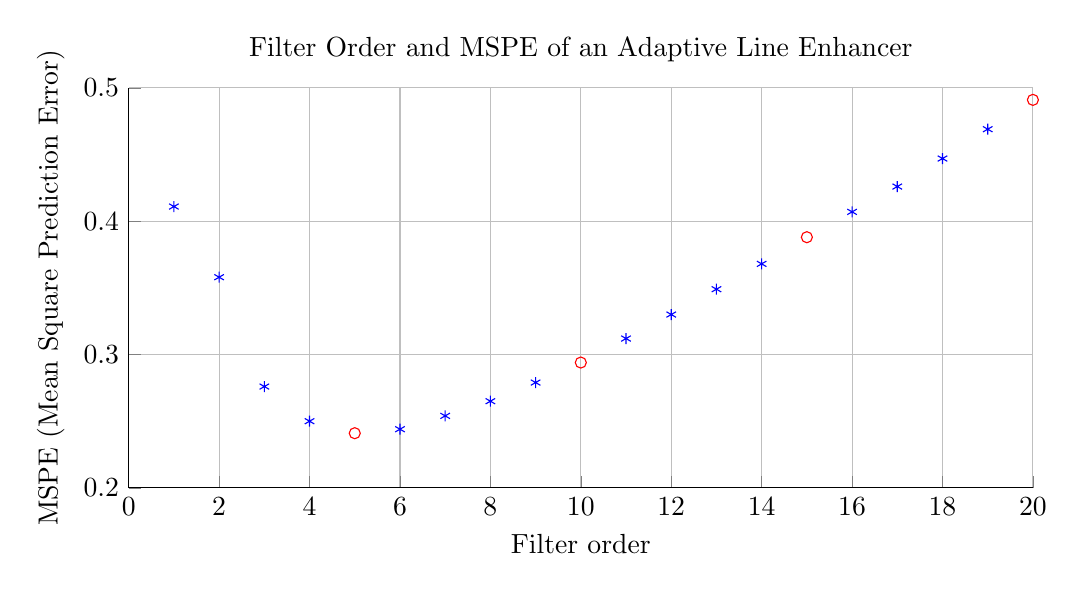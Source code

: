% This file was created by matlab2tikz v0.4.7 (commit d4c8764c3916fd1d124533205db34e93e01e5518) running on MATLAB 8.3.
% Copyright (c) 2008--2014, Nico Schlömer <nico.schloemer@gmail.com>
% All rights reserved.
% Minimal pgfplots version: 1.3
% 
% The latest updates can be retrieved from
%   http://www.mathworks.com/matlabcentral/fileexchange/22022-matlab2tikz
% where you can also make suggestions and rate matlab2tikz.
% 
\begin{tikzpicture}

\begin{axis}[%
width=4.521in,
height=2in,
scale only axis,
xmin=0,
xmax=20,
xlabel={Filter order},
xmajorgrids,
ymin=0.2,
ymax=0.5,
ylabel={MSPE (Mean Square Prediction Error)},
ymajorgrids,
title={Filter Order and MSPE of an Adaptive Line Enhancer},
axis x line*=bottom,
axis y line*=left
]
\addplot [color=blue,only marks,mark=asterisk,mark options={solid},forget plot]
  table[row sep=crcr]{1	0.411\\
};
\addplot [color=blue,only marks,mark=asterisk,mark options={solid},forget plot]
  table[row sep=crcr]{2	0.358\\
};
\addplot [color=blue,only marks,mark=asterisk,mark options={solid},forget plot]
  table[row sep=crcr]{3	0.276\\
};
\addplot [color=blue,only marks,mark=asterisk,mark options={solid},forget plot]
  table[row sep=crcr]{4	0.25\\
};
\addplot [color=red,only marks,mark=o,mark options={solid},forget plot]
  table[row sep=crcr]{5	0.241\\
};
\addplot [color=blue,only marks,mark=asterisk,mark options={solid},forget plot]
  table[row sep=crcr]{6	0.244\\
};
\addplot [color=blue,only marks,mark=asterisk,mark options={solid},forget plot]
  table[row sep=crcr]{7	0.254\\
};
\addplot [color=blue,only marks,mark=asterisk,mark options={solid},forget plot]
  table[row sep=crcr]{8	0.265\\
};
\addplot [color=blue,only marks,mark=asterisk,mark options={solid},forget plot]
  table[row sep=crcr]{9	0.279\\
};
\addplot [color=red,only marks,mark=o,mark options={solid},forget plot]
  table[row sep=crcr]{10	0.294\\
};
\addplot [color=blue,only marks,mark=asterisk,mark options={solid},forget plot]
  table[row sep=crcr]{11	0.312\\
};
\addplot [color=blue,only marks,mark=asterisk,mark options={solid},forget plot]
  table[row sep=crcr]{12	0.33\\
};
\addplot [color=blue,only marks,mark=asterisk,mark options={solid},forget plot]
  table[row sep=crcr]{13	0.349\\
};
\addplot [color=blue,only marks,mark=asterisk,mark options={solid},forget plot]
  table[row sep=crcr]{14	0.368\\
};
\addplot [color=red,only marks,mark=o,mark options={solid},forget plot]
  table[row sep=crcr]{15	0.388\\
};
\addplot [color=blue,only marks,mark=asterisk,mark options={solid},forget plot]
  table[row sep=crcr]{16	0.407\\
};
\addplot [color=blue,only marks,mark=asterisk,mark options={solid},forget plot]
  table[row sep=crcr]{17	0.426\\
};
\addplot [color=blue,only marks,mark=asterisk,mark options={solid},forget plot]
  table[row sep=crcr]{18	0.447\\
};
\addplot [color=blue,only marks,mark=asterisk,mark options={solid},forget plot]
  table[row sep=crcr]{19	0.469\\
};
\addplot [color=red,only marks,mark=o,mark options={solid},forget plot]
  table[row sep=crcr]{20	0.491\\
};
\end{axis}
\end{tikzpicture}%